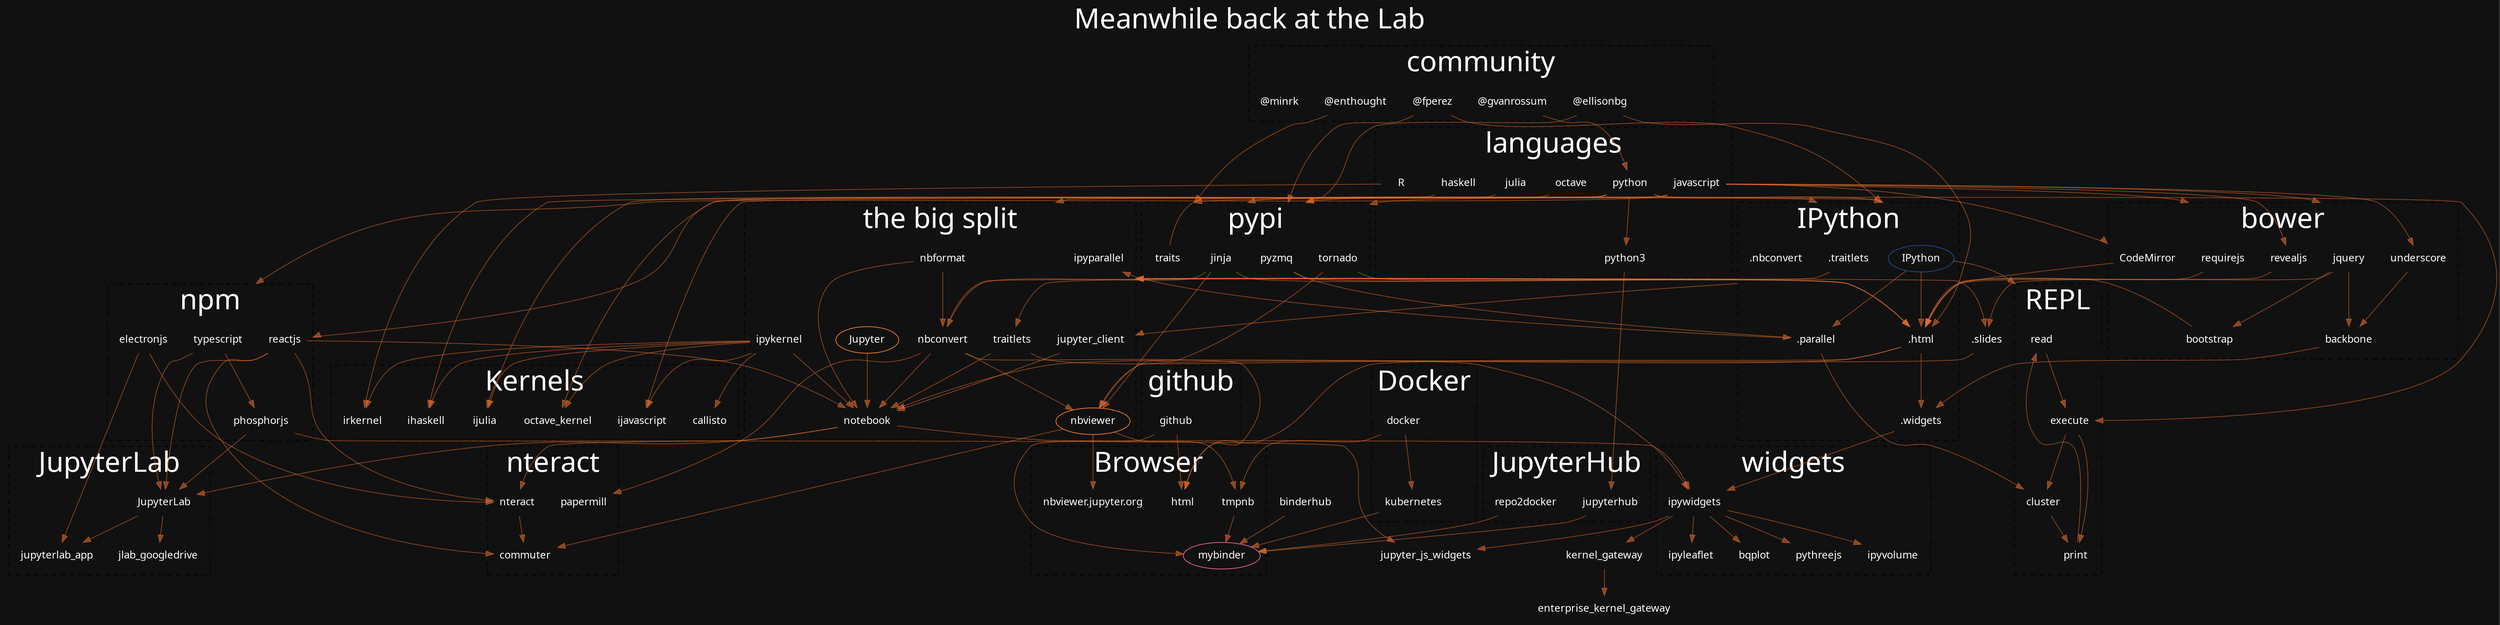 digraph G {compound=true /*ratio= 0.42 */ graph [fontname="PT Sans" fontsize="38" bgcolor="#111111" fontcolor="white" style="dashed"]; node [fontname="PT Sans" fontweight="bold" shape="none" fontcolor="white"]; edge [color="#E46E2E90"]
label="My Mission to Jupyter" labelloc="t"; "@bollwyvl"
"@bollwyvl"
nbviewer[shape="ellipse" color="#F37726"]
label="Where we're going"; 
IPython[shape="ellipse" color="#204a87"]; "@bollwyvl"[style="invisible"];
Jupyter[shape="ellipse" color="#F37726"]
mybinder[shape="ellipse" color="#E66581"]
subgraph cluster_cli {label="REPL"; read -> execute -> print -> read }; label="and it was good"
"@gvanrossum" -> python -> execute; label="and now for something completely different"; 
subgraph cluster_community {label="community" "@gvanrossum" "@fperez" "@bollwyvl"}
{"@fperez", python} -> {IPython}[lhead=cluster_ipython]; IPython -> read[lhead=cluster_cli]
subgraph cluster_ipython {label="IPython" IPython ".traitlets" ".parallel" ".nbconvert"}
subgraph cluster_community {"@gvanrossum" "@fperez" "@ellisonbg"}
label="New blood"
subgraph cluster_community{"@enthought"} {"@enthought" python} -> traits[lhead=cluster_pypi]; traits -> ".traitlets"[lhead=cluster_ipython]
{python, "@fperez" "@ellisonbg"} -> pyzmq[lhead=cluster_pypi]; {IPython pyzmq} -> ".parallel" -> cluster; subgraph cluster_cli {execute -> cluster -> print}
label="Beyond the command line"
subgraph cluster_pypi {label=pypi; tornado jinja traits pyzmq}; python -> {jinja, tornado}[lhead=cluster_pypi];
subgraph cluster_languages {label="languages" python javascript}
subgraph cluster_bower {label=bower javascript -> {jquery requirejs CodeMirror}[lhead=cluster_bower]}
label="Begin JavaScript Fatigue"
subgraph cluster_community {"@minrk"}
{jquery, IPython, jinja, tornado, CodeMirror, pyzmq, requirejs, "@ellisonbg"} -> ".html" -> html; subgraph cluster_ipython { ".html" }; subgraph cluster_html {label=Browser html}
subgraph cluster_bower {jquery -> bootstrap -> ".html"}
subgraph cluster_bower {javascript -> underscore; {jquery, underscore} -> backbone}; {backbone, ".html"} -> ".widgets"; subgraph cluster_ipython { ".widgets" }
IPython -> {ipykernel, traitlets, nbconvert, nbformat, jupyter_client}[lhead=cluster_tbs,ltail=cluster_ipython]; ".html" -> notebook; ".parallel" -> ipyparallel; jinja -> nbconvert -> html

label="The Repo is too big"
subgraph cluster_tbs {label="the big split"; {Jupyter, ipykernel, nbformat, nbconvert, jupyter_client, traitlets} -> notebook; nbformat -> nbconvert; ipyparallel; ".traitlets" -> traitlets}
{".widgets", notebook, traitlets} -> ipywidgets
label="What about other languages?"
subgraph cluster_languages {julia octave R haskell}
subgraph cluster_kernels {label="Kernels"; ipykernel -> {irkernel, ijulia, ihaskell, callisto, octave_kernel, ijavascript}}; julia -> ijulia; R -> irkernel; haskell -> ihaskell; octave -> octave_kernel; javascript -> ijavascript
label="Ok, so what's nbviewer?"
subgraph cluster_tbs{{tornado, jinja, nbconvert} -> nbviewer}
nbviewer -> "nbviewer.jupyter.org"; subgraph cluster_html{ "nbviewer.jupyter.org" }
subgraph cluster_bower {javascript -> revealjs}; 
{revealjs, nbconvert} -> ".slides"
".slides" -> nbviewer
label="Suddenly, GitHub"
subgraph cluster_github{label="github" github -> html}
subgraph cluster_docker{label="Docker" docker}; {docker, nbviewer} -> tmpnb;
subgraph cluster_html {tmpnb -> mybinder}
label="The future is Python 3"
python -> python3; subgraph cluster_languages {python3}; 
python3 -> jupyterhub; subgraph cluster_jupyterhub {label="JupyterHub" jupyterhub repo2docker};
label="Docker is a key enabler of services";
subgraph cluster_docker {docker -> kubernetes}; 
{github, jupyterhub, kubernetes, repo2docker, binderhub} -> mybinder
subgraph cluster_html {mybinder}
label="Beyond the notebook"
ipywidgets -> kernel_gateway -> enterprise_kernel_gateway
label="JavaScript fatigue, continued"
subgraph cluster_npm {label="npm" javascript -> {typescript, reactjs}[lhead=cluster_npm]}
label="nteract: Jupyter (with more emoji)"
subgraph cluster_nteract {{reactjs, nbviewer, nteract} -> commuter}
subgraph cluster_nteract {nbconvert -> papermill}
subgraph cluster_npm{electronjs}; {reactjs, notebook, electronjs} -> nteract; subgraph cluster_nteract {label="nteract" nteract}
{phosphorjs, notebook, reactjs, typescript} -> JupyterLab; subgraph cluster_lab {label="JupyterLab" JupyterLab}
label="Meanwhile back at the Lab"
subgraph cluster_phosphor{label="phosphor" typescript -> phosphorjs}
subgraph cluster_lab{ JupyterLab -> {jlab_googledrive, jupyterlab_app}; electronjs -> jupyterlab_app}
{ipywidgets, phosphorjs} -> jupyter_js_widgets; subgraph cluster_npm {phosphorjs}
subgraph cluster_widgets {label="widgets" ipywidgets -> {bqplot, pythreejs, ipyvolume, ipyleaflet}}
{reactjs} -> notebook
}